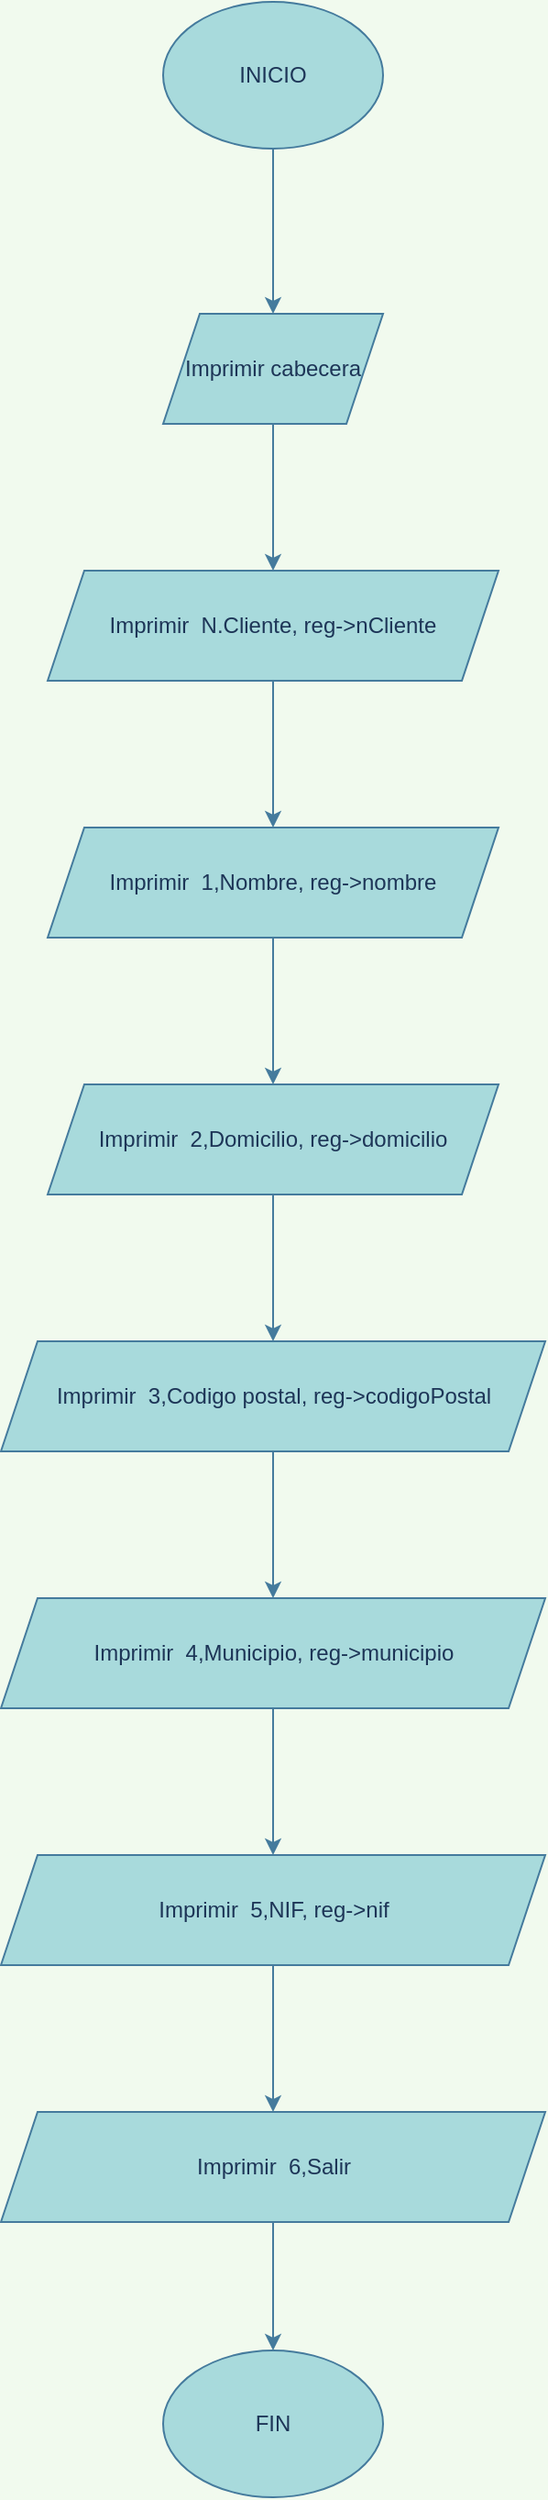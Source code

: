 <mxfile version="13.9.8" type="device"><diagram id="C5RBs43oDa-KdzZeNtuy" name="Page-1"><mxGraphModel dx="540" dy="633" grid="1" gridSize="10" guides="1" tooltips="1" connect="1" arrows="1" fold="1" page="1" pageScale="1" pageWidth="827" pageHeight="1169" background="#F1FAEE" math="0" shadow="0"><root><mxCell id="WIyWlLk6GJQsqaUBKTNV-0"/><mxCell id="WIyWlLk6GJQsqaUBKTNV-1" parent="WIyWlLk6GJQsqaUBKTNV-0"/><mxCell id="9sFStfSGPoIWT5_rgs4H-2" value="" style="edgeStyle=orthogonalEdgeStyle;curved=0;rounded=1;sketch=0;orthogonalLoop=1;jettySize=auto;html=1;strokeColor=#457B9D;fillColor=#A8DADC;fontColor=#1D3557;" edge="1" parent="WIyWlLk6GJQsqaUBKTNV-1" source="9sFStfSGPoIWT5_rgs4H-0" target="9sFStfSGPoIWT5_rgs4H-1"><mxGeometry relative="1" as="geometry"/></mxCell><mxCell id="9sFStfSGPoIWT5_rgs4H-0" value="INICIO" style="ellipse;whiteSpace=wrap;html=1;fillColor=#A8DADC;strokeColor=#457B9D;fontColor=#1D3557;" vertex="1" parent="WIyWlLk6GJQsqaUBKTNV-1"><mxGeometry x="354" y="100" width="120" height="80" as="geometry"/></mxCell><mxCell id="9sFStfSGPoIWT5_rgs4H-4" value="" style="edgeStyle=orthogonalEdgeStyle;curved=0;rounded=1;sketch=0;orthogonalLoop=1;jettySize=auto;html=1;strokeColor=#457B9D;fillColor=#A8DADC;fontColor=#1D3557;" edge="1" parent="WIyWlLk6GJQsqaUBKTNV-1" source="9sFStfSGPoIWT5_rgs4H-1" target="9sFStfSGPoIWT5_rgs4H-3"><mxGeometry relative="1" as="geometry"/></mxCell><mxCell id="9sFStfSGPoIWT5_rgs4H-1" value="Imprimir cabecera" style="shape=parallelogram;perimeter=parallelogramPerimeter;whiteSpace=wrap;html=1;fixedSize=1;fontColor=#1D3557;strokeColor=#457B9D;fillColor=#A8DADC;" vertex="1" parent="WIyWlLk6GJQsqaUBKTNV-1"><mxGeometry x="354" y="270" width="120" height="60" as="geometry"/></mxCell><mxCell id="9sFStfSGPoIWT5_rgs4H-6" value="" style="edgeStyle=orthogonalEdgeStyle;curved=0;rounded=1;sketch=0;orthogonalLoop=1;jettySize=auto;html=1;strokeColor=#457B9D;fillColor=#A8DADC;fontColor=#1D3557;" edge="1" parent="WIyWlLk6GJQsqaUBKTNV-1" source="9sFStfSGPoIWT5_rgs4H-3" target="9sFStfSGPoIWT5_rgs4H-5"><mxGeometry relative="1" as="geometry"/></mxCell><mxCell id="9sFStfSGPoIWT5_rgs4H-3" value="Imprimir&amp;nbsp; N.Cliente, reg-&amp;gt;nCliente" style="shape=parallelogram;perimeter=parallelogramPerimeter;whiteSpace=wrap;html=1;fixedSize=1;fontColor=#1D3557;strokeColor=#457B9D;fillColor=#A8DADC;" vertex="1" parent="WIyWlLk6GJQsqaUBKTNV-1"><mxGeometry x="291" y="410" width="246" height="60" as="geometry"/></mxCell><mxCell id="9sFStfSGPoIWT5_rgs4H-8" value="" style="edgeStyle=orthogonalEdgeStyle;curved=0;rounded=1;sketch=0;orthogonalLoop=1;jettySize=auto;html=1;strokeColor=#457B9D;fillColor=#A8DADC;fontColor=#1D3557;" edge="1" parent="WIyWlLk6GJQsqaUBKTNV-1" source="9sFStfSGPoIWT5_rgs4H-5" target="9sFStfSGPoIWT5_rgs4H-7"><mxGeometry relative="1" as="geometry"/></mxCell><mxCell id="9sFStfSGPoIWT5_rgs4H-5" value="Imprimir&amp;nbsp; 1,Nombre, reg-&amp;gt;nombre" style="shape=parallelogram;perimeter=parallelogramPerimeter;whiteSpace=wrap;html=1;fixedSize=1;fontColor=#1D3557;strokeColor=#457B9D;fillColor=#A8DADC;" vertex="1" parent="WIyWlLk6GJQsqaUBKTNV-1"><mxGeometry x="291" y="550" width="246" height="60" as="geometry"/></mxCell><mxCell id="9sFStfSGPoIWT5_rgs4H-10" value="" style="edgeStyle=orthogonalEdgeStyle;curved=0;rounded=1;sketch=0;orthogonalLoop=1;jettySize=auto;html=1;strokeColor=#457B9D;fillColor=#A8DADC;fontColor=#1D3557;" edge="1" parent="WIyWlLk6GJQsqaUBKTNV-1" source="9sFStfSGPoIWT5_rgs4H-7" target="9sFStfSGPoIWT5_rgs4H-9"><mxGeometry relative="1" as="geometry"/></mxCell><mxCell id="9sFStfSGPoIWT5_rgs4H-7" value="Imprimir&amp;nbsp; 2,Domicilio, reg-&amp;gt;domicilio" style="shape=parallelogram;perimeter=parallelogramPerimeter;whiteSpace=wrap;html=1;fixedSize=1;fontColor=#1D3557;strokeColor=#457B9D;fillColor=#A8DADC;" vertex="1" parent="WIyWlLk6GJQsqaUBKTNV-1"><mxGeometry x="291" y="690" width="246" height="60" as="geometry"/></mxCell><mxCell id="9sFStfSGPoIWT5_rgs4H-12" value="" style="edgeStyle=orthogonalEdgeStyle;curved=0;rounded=1;sketch=0;orthogonalLoop=1;jettySize=auto;html=1;strokeColor=#457B9D;fillColor=#A8DADC;fontColor=#1D3557;" edge="1" parent="WIyWlLk6GJQsqaUBKTNV-1" source="9sFStfSGPoIWT5_rgs4H-9" target="9sFStfSGPoIWT5_rgs4H-11"><mxGeometry relative="1" as="geometry"/></mxCell><mxCell id="9sFStfSGPoIWT5_rgs4H-9" value="Imprimir&amp;nbsp; 3,Codigo postal, reg-&amp;gt;codigoPostal" style="shape=parallelogram;perimeter=parallelogramPerimeter;whiteSpace=wrap;html=1;fixedSize=1;fontColor=#1D3557;strokeColor=#457B9D;fillColor=#A8DADC;" vertex="1" parent="WIyWlLk6GJQsqaUBKTNV-1"><mxGeometry x="265.5" y="830" width="297" height="60" as="geometry"/></mxCell><mxCell id="9sFStfSGPoIWT5_rgs4H-14" value="" style="edgeStyle=orthogonalEdgeStyle;curved=0;rounded=1;sketch=0;orthogonalLoop=1;jettySize=auto;html=1;strokeColor=#457B9D;fillColor=#A8DADC;fontColor=#1D3557;" edge="1" parent="WIyWlLk6GJQsqaUBKTNV-1" source="9sFStfSGPoIWT5_rgs4H-11" target="9sFStfSGPoIWT5_rgs4H-13"><mxGeometry relative="1" as="geometry"/></mxCell><mxCell id="9sFStfSGPoIWT5_rgs4H-11" value="Imprimir&amp;nbsp; 4,Municipio, reg-&amp;gt;municipio" style="shape=parallelogram;perimeter=parallelogramPerimeter;whiteSpace=wrap;html=1;fixedSize=1;fontColor=#1D3557;strokeColor=#457B9D;fillColor=#A8DADC;" vertex="1" parent="WIyWlLk6GJQsqaUBKTNV-1"><mxGeometry x="265.5" y="970" width="297" height="60" as="geometry"/></mxCell><mxCell id="9sFStfSGPoIWT5_rgs4H-16" value="" style="edgeStyle=orthogonalEdgeStyle;curved=0;rounded=1;sketch=0;orthogonalLoop=1;jettySize=auto;html=1;strokeColor=#457B9D;fillColor=#A8DADC;fontColor=#1D3557;" edge="1" parent="WIyWlLk6GJQsqaUBKTNV-1" source="9sFStfSGPoIWT5_rgs4H-13" target="9sFStfSGPoIWT5_rgs4H-15"><mxGeometry relative="1" as="geometry"/></mxCell><mxCell id="9sFStfSGPoIWT5_rgs4H-13" value="Imprimir&amp;nbsp; 5,NIF, reg-&amp;gt;nif" style="shape=parallelogram;perimeter=parallelogramPerimeter;whiteSpace=wrap;html=1;fixedSize=1;fontColor=#1D3557;strokeColor=#457B9D;fillColor=#A8DADC;" vertex="1" parent="WIyWlLk6GJQsqaUBKTNV-1"><mxGeometry x="265.5" y="1110" width="297" height="60" as="geometry"/></mxCell><mxCell id="9sFStfSGPoIWT5_rgs4H-18" value="" style="edgeStyle=orthogonalEdgeStyle;curved=0;rounded=1;sketch=0;orthogonalLoop=1;jettySize=auto;html=1;strokeColor=#457B9D;fillColor=#A8DADC;fontColor=#1D3557;" edge="1" parent="WIyWlLk6GJQsqaUBKTNV-1" source="9sFStfSGPoIWT5_rgs4H-15" target="9sFStfSGPoIWT5_rgs4H-17"><mxGeometry relative="1" as="geometry"/></mxCell><mxCell id="9sFStfSGPoIWT5_rgs4H-15" value="Imprimir&amp;nbsp; 6,Salir" style="shape=parallelogram;perimeter=parallelogramPerimeter;whiteSpace=wrap;html=1;fixedSize=1;fontColor=#1D3557;strokeColor=#457B9D;fillColor=#A8DADC;" vertex="1" parent="WIyWlLk6GJQsqaUBKTNV-1"><mxGeometry x="265.5" y="1250" width="297" height="60" as="geometry"/></mxCell><mxCell id="9sFStfSGPoIWT5_rgs4H-17" value="FIN" style="ellipse;whiteSpace=wrap;html=1;fontColor=#1D3557;strokeColor=#457B9D;fillColor=#A8DADC;" vertex="1" parent="WIyWlLk6GJQsqaUBKTNV-1"><mxGeometry x="354" y="1380" width="120" height="80" as="geometry"/></mxCell></root></mxGraphModel></diagram></mxfile>